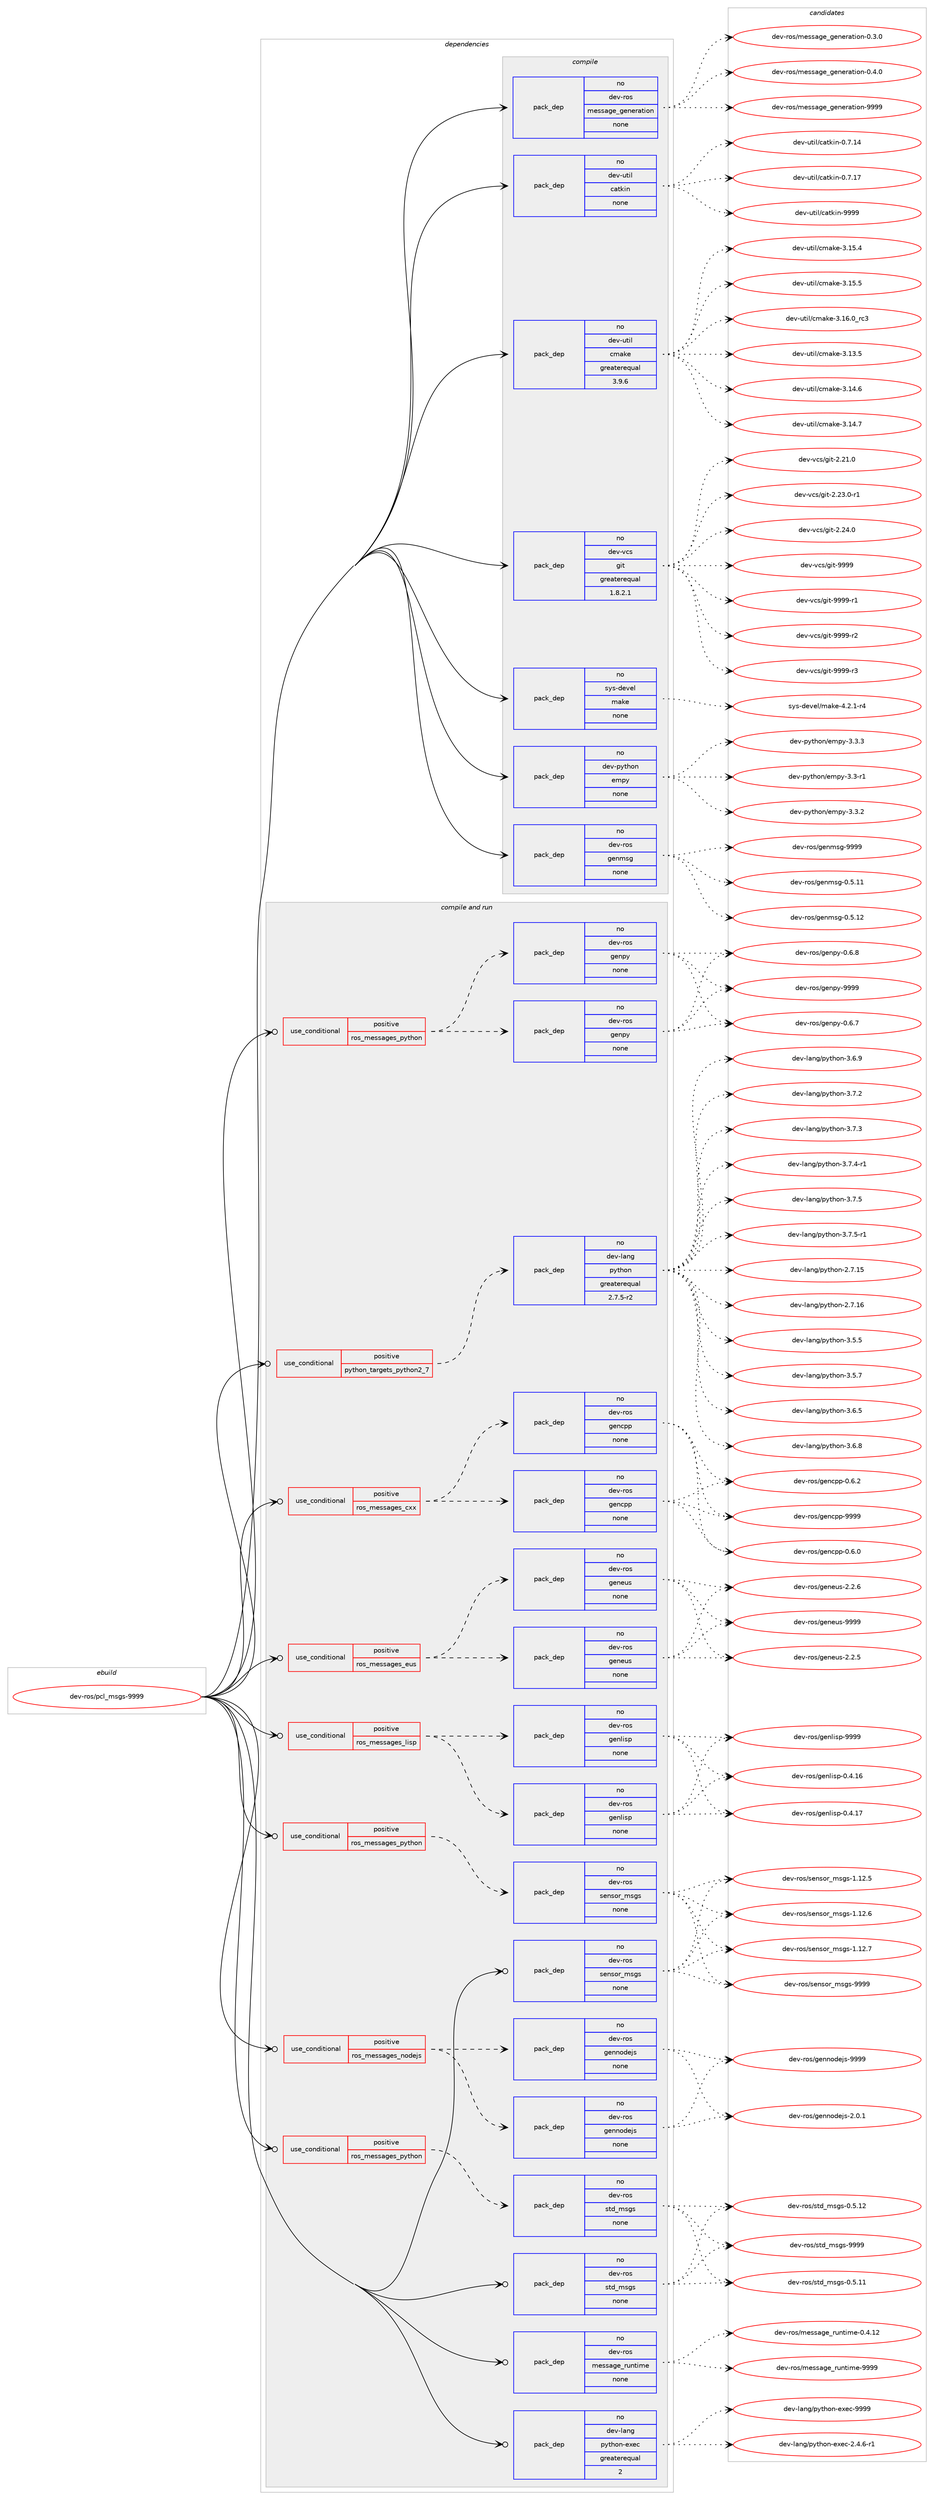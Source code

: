 digraph prolog {

# *************
# Graph options
# *************

newrank=true;
concentrate=true;
compound=true;
graph [rankdir=LR,fontname=Helvetica,fontsize=10,ranksep=1.5];#, ranksep=2.5, nodesep=0.2];
edge  [arrowhead=vee];
node  [fontname=Helvetica,fontsize=10];

# **********
# The ebuild
# **********

subgraph cluster_leftcol {
color=gray;
rank=same;
label=<<i>ebuild</i>>;
id [label="dev-ros/pcl_msgs-9999", color=red, width=4, href="../dev-ros/pcl_msgs-9999.svg"];
}

# ****************
# The dependencies
# ****************

subgraph cluster_midcol {
color=gray;
label=<<i>dependencies</i>>;
subgraph cluster_compile {
fillcolor="#eeeeee";
style=filled;
label=<<i>compile</i>>;
subgraph pack491862 {
dependency657878 [label=<<TABLE BORDER="0" CELLBORDER="1" CELLSPACING="0" CELLPADDING="4" WIDTH="220"><TR><TD ROWSPAN="6" CELLPADDING="30">pack_dep</TD></TR><TR><TD WIDTH="110">no</TD></TR><TR><TD>dev-python</TD></TR><TR><TD>empy</TD></TR><TR><TD>none</TD></TR><TR><TD></TD></TR></TABLE>>, shape=none, color=blue];
}
id:e -> dependency657878:w [weight=20,style="solid",arrowhead="vee"];
subgraph pack491863 {
dependency657879 [label=<<TABLE BORDER="0" CELLBORDER="1" CELLSPACING="0" CELLPADDING="4" WIDTH="220"><TR><TD ROWSPAN="6" CELLPADDING="30">pack_dep</TD></TR><TR><TD WIDTH="110">no</TD></TR><TR><TD>dev-ros</TD></TR><TR><TD>genmsg</TD></TR><TR><TD>none</TD></TR><TR><TD></TD></TR></TABLE>>, shape=none, color=blue];
}
id:e -> dependency657879:w [weight=20,style="solid",arrowhead="vee"];
subgraph pack491864 {
dependency657880 [label=<<TABLE BORDER="0" CELLBORDER="1" CELLSPACING="0" CELLPADDING="4" WIDTH="220"><TR><TD ROWSPAN="6" CELLPADDING="30">pack_dep</TD></TR><TR><TD WIDTH="110">no</TD></TR><TR><TD>dev-ros</TD></TR><TR><TD>message_generation</TD></TR><TR><TD>none</TD></TR><TR><TD></TD></TR></TABLE>>, shape=none, color=blue];
}
id:e -> dependency657880:w [weight=20,style="solid",arrowhead="vee"];
subgraph pack491865 {
dependency657881 [label=<<TABLE BORDER="0" CELLBORDER="1" CELLSPACING="0" CELLPADDING="4" WIDTH="220"><TR><TD ROWSPAN="6" CELLPADDING="30">pack_dep</TD></TR><TR><TD WIDTH="110">no</TD></TR><TR><TD>dev-util</TD></TR><TR><TD>catkin</TD></TR><TR><TD>none</TD></TR><TR><TD></TD></TR></TABLE>>, shape=none, color=blue];
}
id:e -> dependency657881:w [weight=20,style="solid",arrowhead="vee"];
subgraph pack491866 {
dependency657882 [label=<<TABLE BORDER="0" CELLBORDER="1" CELLSPACING="0" CELLPADDING="4" WIDTH="220"><TR><TD ROWSPAN="6" CELLPADDING="30">pack_dep</TD></TR><TR><TD WIDTH="110">no</TD></TR><TR><TD>dev-util</TD></TR><TR><TD>cmake</TD></TR><TR><TD>greaterequal</TD></TR><TR><TD>3.9.6</TD></TR></TABLE>>, shape=none, color=blue];
}
id:e -> dependency657882:w [weight=20,style="solid",arrowhead="vee"];
subgraph pack491867 {
dependency657883 [label=<<TABLE BORDER="0" CELLBORDER="1" CELLSPACING="0" CELLPADDING="4" WIDTH="220"><TR><TD ROWSPAN="6" CELLPADDING="30">pack_dep</TD></TR><TR><TD WIDTH="110">no</TD></TR><TR><TD>dev-vcs</TD></TR><TR><TD>git</TD></TR><TR><TD>greaterequal</TD></TR><TR><TD>1.8.2.1</TD></TR></TABLE>>, shape=none, color=blue];
}
id:e -> dependency657883:w [weight=20,style="solid",arrowhead="vee"];
subgraph pack491868 {
dependency657884 [label=<<TABLE BORDER="0" CELLBORDER="1" CELLSPACING="0" CELLPADDING="4" WIDTH="220"><TR><TD ROWSPAN="6" CELLPADDING="30">pack_dep</TD></TR><TR><TD WIDTH="110">no</TD></TR><TR><TD>sys-devel</TD></TR><TR><TD>make</TD></TR><TR><TD>none</TD></TR><TR><TD></TD></TR></TABLE>>, shape=none, color=blue];
}
id:e -> dependency657884:w [weight=20,style="solid",arrowhead="vee"];
}
subgraph cluster_compileandrun {
fillcolor="#eeeeee";
style=filled;
label=<<i>compile and run</i>>;
subgraph cond154110 {
dependency657885 [label=<<TABLE BORDER="0" CELLBORDER="1" CELLSPACING="0" CELLPADDING="4"><TR><TD ROWSPAN="3" CELLPADDING="10">use_conditional</TD></TR><TR><TD>positive</TD></TR><TR><TD>python_targets_python2_7</TD></TR></TABLE>>, shape=none, color=red];
subgraph pack491869 {
dependency657886 [label=<<TABLE BORDER="0" CELLBORDER="1" CELLSPACING="0" CELLPADDING="4" WIDTH="220"><TR><TD ROWSPAN="6" CELLPADDING="30">pack_dep</TD></TR><TR><TD WIDTH="110">no</TD></TR><TR><TD>dev-lang</TD></TR><TR><TD>python</TD></TR><TR><TD>greaterequal</TD></TR><TR><TD>2.7.5-r2</TD></TR></TABLE>>, shape=none, color=blue];
}
dependency657885:e -> dependency657886:w [weight=20,style="dashed",arrowhead="vee"];
}
id:e -> dependency657885:w [weight=20,style="solid",arrowhead="odotvee"];
subgraph cond154111 {
dependency657887 [label=<<TABLE BORDER="0" CELLBORDER="1" CELLSPACING="0" CELLPADDING="4"><TR><TD ROWSPAN="3" CELLPADDING="10">use_conditional</TD></TR><TR><TD>positive</TD></TR><TR><TD>ros_messages_cxx</TD></TR></TABLE>>, shape=none, color=red];
subgraph pack491870 {
dependency657888 [label=<<TABLE BORDER="0" CELLBORDER="1" CELLSPACING="0" CELLPADDING="4" WIDTH="220"><TR><TD ROWSPAN="6" CELLPADDING="30">pack_dep</TD></TR><TR><TD WIDTH="110">no</TD></TR><TR><TD>dev-ros</TD></TR><TR><TD>gencpp</TD></TR><TR><TD>none</TD></TR><TR><TD></TD></TR></TABLE>>, shape=none, color=blue];
}
dependency657887:e -> dependency657888:w [weight=20,style="dashed",arrowhead="vee"];
subgraph pack491871 {
dependency657889 [label=<<TABLE BORDER="0" CELLBORDER="1" CELLSPACING="0" CELLPADDING="4" WIDTH="220"><TR><TD ROWSPAN="6" CELLPADDING="30">pack_dep</TD></TR><TR><TD WIDTH="110">no</TD></TR><TR><TD>dev-ros</TD></TR><TR><TD>gencpp</TD></TR><TR><TD>none</TD></TR><TR><TD></TD></TR></TABLE>>, shape=none, color=blue];
}
dependency657887:e -> dependency657889:w [weight=20,style="dashed",arrowhead="vee"];
}
id:e -> dependency657887:w [weight=20,style="solid",arrowhead="odotvee"];
subgraph cond154112 {
dependency657890 [label=<<TABLE BORDER="0" CELLBORDER="1" CELLSPACING="0" CELLPADDING="4"><TR><TD ROWSPAN="3" CELLPADDING="10">use_conditional</TD></TR><TR><TD>positive</TD></TR><TR><TD>ros_messages_eus</TD></TR></TABLE>>, shape=none, color=red];
subgraph pack491872 {
dependency657891 [label=<<TABLE BORDER="0" CELLBORDER="1" CELLSPACING="0" CELLPADDING="4" WIDTH="220"><TR><TD ROWSPAN="6" CELLPADDING="30">pack_dep</TD></TR><TR><TD WIDTH="110">no</TD></TR><TR><TD>dev-ros</TD></TR><TR><TD>geneus</TD></TR><TR><TD>none</TD></TR><TR><TD></TD></TR></TABLE>>, shape=none, color=blue];
}
dependency657890:e -> dependency657891:w [weight=20,style="dashed",arrowhead="vee"];
subgraph pack491873 {
dependency657892 [label=<<TABLE BORDER="0" CELLBORDER="1" CELLSPACING="0" CELLPADDING="4" WIDTH="220"><TR><TD ROWSPAN="6" CELLPADDING="30">pack_dep</TD></TR><TR><TD WIDTH="110">no</TD></TR><TR><TD>dev-ros</TD></TR><TR><TD>geneus</TD></TR><TR><TD>none</TD></TR><TR><TD></TD></TR></TABLE>>, shape=none, color=blue];
}
dependency657890:e -> dependency657892:w [weight=20,style="dashed",arrowhead="vee"];
}
id:e -> dependency657890:w [weight=20,style="solid",arrowhead="odotvee"];
subgraph cond154113 {
dependency657893 [label=<<TABLE BORDER="0" CELLBORDER="1" CELLSPACING="0" CELLPADDING="4"><TR><TD ROWSPAN="3" CELLPADDING="10">use_conditional</TD></TR><TR><TD>positive</TD></TR><TR><TD>ros_messages_lisp</TD></TR></TABLE>>, shape=none, color=red];
subgraph pack491874 {
dependency657894 [label=<<TABLE BORDER="0" CELLBORDER="1" CELLSPACING="0" CELLPADDING="4" WIDTH="220"><TR><TD ROWSPAN="6" CELLPADDING="30">pack_dep</TD></TR><TR><TD WIDTH="110">no</TD></TR><TR><TD>dev-ros</TD></TR><TR><TD>genlisp</TD></TR><TR><TD>none</TD></TR><TR><TD></TD></TR></TABLE>>, shape=none, color=blue];
}
dependency657893:e -> dependency657894:w [weight=20,style="dashed",arrowhead="vee"];
subgraph pack491875 {
dependency657895 [label=<<TABLE BORDER="0" CELLBORDER="1" CELLSPACING="0" CELLPADDING="4" WIDTH="220"><TR><TD ROWSPAN="6" CELLPADDING="30">pack_dep</TD></TR><TR><TD WIDTH="110">no</TD></TR><TR><TD>dev-ros</TD></TR><TR><TD>genlisp</TD></TR><TR><TD>none</TD></TR><TR><TD></TD></TR></TABLE>>, shape=none, color=blue];
}
dependency657893:e -> dependency657895:w [weight=20,style="dashed",arrowhead="vee"];
}
id:e -> dependency657893:w [weight=20,style="solid",arrowhead="odotvee"];
subgraph cond154114 {
dependency657896 [label=<<TABLE BORDER="0" CELLBORDER="1" CELLSPACING="0" CELLPADDING="4"><TR><TD ROWSPAN="3" CELLPADDING="10">use_conditional</TD></TR><TR><TD>positive</TD></TR><TR><TD>ros_messages_nodejs</TD></TR></TABLE>>, shape=none, color=red];
subgraph pack491876 {
dependency657897 [label=<<TABLE BORDER="0" CELLBORDER="1" CELLSPACING="0" CELLPADDING="4" WIDTH="220"><TR><TD ROWSPAN="6" CELLPADDING="30">pack_dep</TD></TR><TR><TD WIDTH="110">no</TD></TR><TR><TD>dev-ros</TD></TR><TR><TD>gennodejs</TD></TR><TR><TD>none</TD></TR><TR><TD></TD></TR></TABLE>>, shape=none, color=blue];
}
dependency657896:e -> dependency657897:w [weight=20,style="dashed",arrowhead="vee"];
subgraph pack491877 {
dependency657898 [label=<<TABLE BORDER="0" CELLBORDER="1" CELLSPACING="0" CELLPADDING="4" WIDTH="220"><TR><TD ROWSPAN="6" CELLPADDING="30">pack_dep</TD></TR><TR><TD WIDTH="110">no</TD></TR><TR><TD>dev-ros</TD></TR><TR><TD>gennodejs</TD></TR><TR><TD>none</TD></TR><TR><TD></TD></TR></TABLE>>, shape=none, color=blue];
}
dependency657896:e -> dependency657898:w [weight=20,style="dashed",arrowhead="vee"];
}
id:e -> dependency657896:w [weight=20,style="solid",arrowhead="odotvee"];
subgraph cond154115 {
dependency657899 [label=<<TABLE BORDER="0" CELLBORDER="1" CELLSPACING="0" CELLPADDING="4"><TR><TD ROWSPAN="3" CELLPADDING="10">use_conditional</TD></TR><TR><TD>positive</TD></TR><TR><TD>ros_messages_python</TD></TR></TABLE>>, shape=none, color=red];
subgraph pack491878 {
dependency657900 [label=<<TABLE BORDER="0" CELLBORDER="1" CELLSPACING="0" CELLPADDING="4" WIDTH="220"><TR><TD ROWSPAN="6" CELLPADDING="30">pack_dep</TD></TR><TR><TD WIDTH="110">no</TD></TR><TR><TD>dev-ros</TD></TR><TR><TD>genpy</TD></TR><TR><TD>none</TD></TR><TR><TD></TD></TR></TABLE>>, shape=none, color=blue];
}
dependency657899:e -> dependency657900:w [weight=20,style="dashed",arrowhead="vee"];
subgraph pack491879 {
dependency657901 [label=<<TABLE BORDER="0" CELLBORDER="1" CELLSPACING="0" CELLPADDING="4" WIDTH="220"><TR><TD ROWSPAN="6" CELLPADDING="30">pack_dep</TD></TR><TR><TD WIDTH="110">no</TD></TR><TR><TD>dev-ros</TD></TR><TR><TD>genpy</TD></TR><TR><TD>none</TD></TR><TR><TD></TD></TR></TABLE>>, shape=none, color=blue];
}
dependency657899:e -> dependency657901:w [weight=20,style="dashed",arrowhead="vee"];
}
id:e -> dependency657899:w [weight=20,style="solid",arrowhead="odotvee"];
subgraph cond154116 {
dependency657902 [label=<<TABLE BORDER="0" CELLBORDER="1" CELLSPACING="0" CELLPADDING="4"><TR><TD ROWSPAN="3" CELLPADDING="10">use_conditional</TD></TR><TR><TD>positive</TD></TR><TR><TD>ros_messages_python</TD></TR></TABLE>>, shape=none, color=red];
subgraph pack491880 {
dependency657903 [label=<<TABLE BORDER="0" CELLBORDER="1" CELLSPACING="0" CELLPADDING="4" WIDTH="220"><TR><TD ROWSPAN="6" CELLPADDING="30">pack_dep</TD></TR><TR><TD WIDTH="110">no</TD></TR><TR><TD>dev-ros</TD></TR><TR><TD>sensor_msgs</TD></TR><TR><TD>none</TD></TR><TR><TD></TD></TR></TABLE>>, shape=none, color=blue];
}
dependency657902:e -> dependency657903:w [weight=20,style="dashed",arrowhead="vee"];
}
id:e -> dependency657902:w [weight=20,style="solid",arrowhead="odotvee"];
subgraph cond154117 {
dependency657904 [label=<<TABLE BORDER="0" CELLBORDER="1" CELLSPACING="0" CELLPADDING="4"><TR><TD ROWSPAN="3" CELLPADDING="10">use_conditional</TD></TR><TR><TD>positive</TD></TR><TR><TD>ros_messages_python</TD></TR></TABLE>>, shape=none, color=red];
subgraph pack491881 {
dependency657905 [label=<<TABLE BORDER="0" CELLBORDER="1" CELLSPACING="0" CELLPADDING="4" WIDTH="220"><TR><TD ROWSPAN="6" CELLPADDING="30">pack_dep</TD></TR><TR><TD WIDTH="110">no</TD></TR><TR><TD>dev-ros</TD></TR><TR><TD>std_msgs</TD></TR><TR><TD>none</TD></TR><TR><TD></TD></TR></TABLE>>, shape=none, color=blue];
}
dependency657904:e -> dependency657905:w [weight=20,style="dashed",arrowhead="vee"];
}
id:e -> dependency657904:w [weight=20,style="solid",arrowhead="odotvee"];
subgraph pack491882 {
dependency657906 [label=<<TABLE BORDER="0" CELLBORDER="1" CELLSPACING="0" CELLPADDING="4" WIDTH="220"><TR><TD ROWSPAN="6" CELLPADDING="30">pack_dep</TD></TR><TR><TD WIDTH="110">no</TD></TR><TR><TD>dev-lang</TD></TR><TR><TD>python-exec</TD></TR><TR><TD>greaterequal</TD></TR><TR><TD>2</TD></TR></TABLE>>, shape=none, color=blue];
}
id:e -> dependency657906:w [weight=20,style="solid",arrowhead="odotvee"];
subgraph pack491883 {
dependency657907 [label=<<TABLE BORDER="0" CELLBORDER="1" CELLSPACING="0" CELLPADDING="4" WIDTH="220"><TR><TD ROWSPAN="6" CELLPADDING="30">pack_dep</TD></TR><TR><TD WIDTH="110">no</TD></TR><TR><TD>dev-ros</TD></TR><TR><TD>message_runtime</TD></TR><TR><TD>none</TD></TR><TR><TD></TD></TR></TABLE>>, shape=none, color=blue];
}
id:e -> dependency657907:w [weight=20,style="solid",arrowhead="odotvee"];
subgraph pack491884 {
dependency657908 [label=<<TABLE BORDER="0" CELLBORDER="1" CELLSPACING="0" CELLPADDING="4" WIDTH="220"><TR><TD ROWSPAN="6" CELLPADDING="30">pack_dep</TD></TR><TR><TD WIDTH="110">no</TD></TR><TR><TD>dev-ros</TD></TR><TR><TD>sensor_msgs</TD></TR><TR><TD>none</TD></TR><TR><TD></TD></TR></TABLE>>, shape=none, color=blue];
}
id:e -> dependency657908:w [weight=20,style="solid",arrowhead="odotvee"];
subgraph pack491885 {
dependency657909 [label=<<TABLE BORDER="0" CELLBORDER="1" CELLSPACING="0" CELLPADDING="4" WIDTH="220"><TR><TD ROWSPAN="6" CELLPADDING="30">pack_dep</TD></TR><TR><TD WIDTH="110">no</TD></TR><TR><TD>dev-ros</TD></TR><TR><TD>std_msgs</TD></TR><TR><TD>none</TD></TR><TR><TD></TD></TR></TABLE>>, shape=none, color=blue];
}
id:e -> dependency657909:w [weight=20,style="solid",arrowhead="odotvee"];
}
subgraph cluster_run {
fillcolor="#eeeeee";
style=filled;
label=<<i>run</i>>;
}
}

# **************
# The candidates
# **************

subgraph cluster_choices {
rank=same;
color=gray;
label=<<i>candidates</i>>;

subgraph choice491862 {
color=black;
nodesep=1;
choice1001011184511212111610411111047101109112121455146514511449 [label="dev-python/empy-3.3-r1", color=red, width=4,href="../dev-python/empy-3.3-r1.svg"];
choice1001011184511212111610411111047101109112121455146514650 [label="dev-python/empy-3.3.2", color=red, width=4,href="../dev-python/empy-3.3.2.svg"];
choice1001011184511212111610411111047101109112121455146514651 [label="dev-python/empy-3.3.3", color=red, width=4,href="../dev-python/empy-3.3.3.svg"];
dependency657878:e -> choice1001011184511212111610411111047101109112121455146514511449:w [style=dotted,weight="100"];
dependency657878:e -> choice1001011184511212111610411111047101109112121455146514650:w [style=dotted,weight="100"];
dependency657878:e -> choice1001011184511212111610411111047101109112121455146514651:w [style=dotted,weight="100"];
}
subgraph choice491863 {
color=black;
nodesep=1;
choice100101118451141111154710310111010911510345484653464949 [label="dev-ros/genmsg-0.5.11", color=red, width=4,href="../dev-ros/genmsg-0.5.11.svg"];
choice100101118451141111154710310111010911510345484653464950 [label="dev-ros/genmsg-0.5.12", color=red, width=4,href="../dev-ros/genmsg-0.5.12.svg"];
choice10010111845114111115471031011101091151034557575757 [label="dev-ros/genmsg-9999", color=red, width=4,href="../dev-ros/genmsg-9999.svg"];
dependency657879:e -> choice100101118451141111154710310111010911510345484653464949:w [style=dotted,weight="100"];
dependency657879:e -> choice100101118451141111154710310111010911510345484653464950:w [style=dotted,weight="100"];
dependency657879:e -> choice10010111845114111115471031011101091151034557575757:w [style=dotted,weight="100"];
}
subgraph choice491864 {
color=black;
nodesep=1;
choice1001011184511411111547109101115115971031019510310111010111497116105111110454846514648 [label="dev-ros/message_generation-0.3.0", color=red, width=4,href="../dev-ros/message_generation-0.3.0.svg"];
choice1001011184511411111547109101115115971031019510310111010111497116105111110454846524648 [label="dev-ros/message_generation-0.4.0", color=red, width=4,href="../dev-ros/message_generation-0.4.0.svg"];
choice10010111845114111115471091011151159710310195103101110101114971161051111104557575757 [label="dev-ros/message_generation-9999", color=red, width=4,href="../dev-ros/message_generation-9999.svg"];
dependency657880:e -> choice1001011184511411111547109101115115971031019510310111010111497116105111110454846514648:w [style=dotted,weight="100"];
dependency657880:e -> choice1001011184511411111547109101115115971031019510310111010111497116105111110454846524648:w [style=dotted,weight="100"];
dependency657880:e -> choice10010111845114111115471091011151159710310195103101110101114971161051111104557575757:w [style=dotted,weight="100"];
}
subgraph choice491865 {
color=black;
nodesep=1;
choice1001011184511711610510847999711610710511045484655464952 [label="dev-util/catkin-0.7.14", color=red, width=4,href="../dev-util/catkin-0.7.14.svg"];
choice1001011184511711610510847999711610710511045484655464955 [label="dev-util/catkin-0.7.17", color=red, width=4,href="../dev-util/catkin-0.7.17.svg"];
choice100101118451171161051084799971161071051104557575757 [label="dev-util/catkin-9999", color=red, width=4,href="../dev-util/catkin-9999.svg"];
dependency657881:e -> choice1001011184511711610510847999711610710511045484655464952:w [style=dotted,weight="100"];
dependency657881:e -> choice1001011184511711610510847999711610710511045484655464955:w [style=dotted,weight="100"];
dependency657881:e -> choice100101118451171161051084799971161071051104557575757:w [style=dotted,weight="100"];
}
subgraph choice491866 {
color=black;
nodesep=1;
choice1001011184511711610510847991099710710145514649514653 [label="dev-util/cmake-3.13.5", color=red, width=4,href="../dev-util/cmake-3.13.5.svg"];
choice1001011184511711610510847991099710710145514649524654 [label="dev-util/cmake-3.14.6", color=red, width=4,href="../dev-util/cmake-3.14.6.svg"];
choice1001011184511711610510847991099710710145514649524655 [label="dev-util/cmake-3.14.7", color=red, width=4,href="../dev-util/cmake-3.14.7.svg"];
choice1001011184511711610510847991099710710145514649534652 [label="dev-util/cmake-3.15.4", color=red, width=4,href="../dev-util/cmake-3.15.4.svg"];
choice1001011184511711610510847991099710710145514649534653 [label="dev-util/cmake-3.15.5", color=red, width=4,href="../dev-util/cmake-3.15.5.svg"];
choice1001011184511711610510847991099710710145514649544648951149951 [label="dev-util/cmake-3.16.0_rc3", color=red, width=4,href="../dev-util/cmake-3.16.0_rc3.svg"];
dependency657882:e -> choice1001011184511711610510847991099710710145514649514653:w [style=dotted,weight="100"];
dependency657882:e -> choice1001011184511711610510847991099710710145514649524654:w [style=dotted,weight="100"];
dependency657882:e -> choice1001011184511711610510847991099710710145514649524655:w [style=dotted,weight="100"];
dependency657882:e -> choice1001011184511711610510847991099710710145514649534652:w [style=dotted,weight="100"];
dependency657882:e -> choice1001011184511711610510847991099710710145514649534653:w [style=dotted,weight="100"];
dependency657882:e -> choice1001011184511711610510847991099710710145514649544648951149951:w [style=dotted,weight="100"];
}
subgraph choice491867 {
color=black;
nodesep=1;
choice10010111845118991154710310511645504650494648 [label="dev-vcs/git-2.21.0", color=red, width=4,href="../dev-vcs/git-2.21.0.svg"];
choice100101118451189911547103105116455046505146484511449 [label="dev-vcs/git-2.23.0-r1", color=red, width=4,href="../dev-vcs/git-2.23.0-r1.svg"];
choice10010111845118991154710310511645504650524648 [label="dev-vcs/git-2.24.0", color=red, width=4,href="../dev-vcs/git-2.24.0.svg"];
choice1001011184511899115471031051164557575757 [label="dev-vcs/git-9999", color=red, width=4,href="../dev-vcs/git-9999.svg"];
choice10010111845118991154710310511645575757574511449 [label="dev-vcs/git-9999-r1", color=red, width=4,href="../dev-vcs/git-9999-r1.svg"];
choice10010111845118991154710310511645575757574511450 [label="dev-vcs/git-9999-r2", color=red, width=4,href="../dev-vcs/git-9999-r2.svg"];
choice10010111845118991154710310511645575757574511451 [label="dev-vcs/git-9999-r3", color=red, width=4,href="../dev-vcs/git-9999-r3.svg"];
dependency657883:e -> choice10010111845118991154710310511645504650494648:w [style=dotted,weight="100"];
dependency657883:e -> choice100101118451189911547103105116455046505146484511449:w [style=dotted,weight="100"];
dependency657883:e -> choice10010111845118991154710310511645504650524648:w [style=dotted,weight="100"];
dependency657883:e -> choice1001011184511899115471031051164557575757:w [style=dotted,weight="100"];
dependency657883:e -> choice10010111845118991154710310511645575757574511449:w [style=dotted,weight="100"];
dependency657883:e -> choice10010111845118991154710310511645575757574511450:w [style=dotted,weight="100"];
dependency657883:e -> choice10010111845118991154710310511645575757574511451:w [style=dotted,weight="100"];
}
subgraph choice491868 {
color=black;
nodesep=1;
choice1151211154510010111810110847109971071014552465046494511452 [label="sys-devel/make-4.2.1-r4", color=red, width=4,href="../sys-devel/make-4.2.1-r4.svg"];
dependency657884:e -> choice1151211154510010111810110847109971071014552465046494511452:w [style=dotted,weight="100"];
}
subgraph choice491869 {
color=black;
nodesep=1;
choice10010111845108971101034711212111610411111045504655464953 [label="dev-lang/python-2.7.15", color=red, width=4,href="../dev-lang/python-2.7.15.svg"];
choice10010111845108971101034711212111610411111045504655464954 [label="dev-lang/python-2.7.16", color=red, width=4,href="../dev-lang/python-2.7.16.svg"];
choice100101118451089711010347112121116104111110455146534653 [label="dev-lang/python-3.5.5", color=red, width=4,href="../dev-lang/python-3.5.5.svg"];
choice100101118451089711010347112121116104111110455146534655 [label="dev-lang/python-3.5.7", color=red, width=4,href="../dev-lang/python-3.5.7.svg"];
choice100101118451089711010347112121116104111110455146544653 [label="dev-lang/python-3.6.5", color=red, width=4,href="../dev-lang/python-3.6.5.svg"];
choice100101118451089711010347112121116104111110455146544656 [label="dev-lang/python-3.6.8", color=red, width=4,href="../dev-lang/python-3.6.8.svg"];
choice100101118451089711010347112121116104111110455146544657 [label="dev-lang/python-3.6.9", color=red, width=4,href="../dev-lang/python-3.6.9.svg"];
choice100101118451089711010347112121116104111110455146554650 [label="dev-lang/python-3.7.2", color=red, width=4,href="../dev-lang/python-3.7.2.svg"];
choice100101118451089711010347112121116104111110455146554651 [label="dev-lang/python-3.7.3", color=red, width=4,href="../dev-lang/python-3.7.3.svg"];
choice1001011184510897110103471121211161041111104551465546524511449 [label="dev-lang/python-3.7.4-r1", color=red, width=4,href="../dev-lang/python-3.7.4-r1.svg"];
choice100101118451089711010347112121116104111110455146554653 [label="dev-lang/python-3.7.5", color=red, width=4,href="../dev-lang/python-3.7.5.svg"];
choice1001011184510897110103471121211161041111104551465546534511449 [label="dev-lang/python-3.7.5-r1", color=red, width=4,href="../dev-lang/python-3.7.5-r1.svg"];
dependency657886:e -> choice10010111845108971101034711212111610411111045504655464953:w [style=dotted,weight="100"];
dependency657886:e -> choice10010111845108971101034711212111610411111045504655464954:w [style=dotted,weight="100"];
dependency657886:e -> choice100101118451089711010347112121116104111110455146534653:w [style=dotted,weight="100"];
dependency657886:e -> choice100101118451089711010347112121116104111110455146534655:w [style=dotted,weight="100"];
dependency657886:e -> choice100101118451089711010347112121116104111110455146544653:w [style=dotted,weight="100"];
dependency657886:e -> choice100101118451089711010347112121116104111110455146544656:w [style=dotted,weight="100"];
dependency657886:e -> choice100101118451089711010347112121116104111110455146544657:w [style=dotted,weight="100"];
dependency657886:e -> choice100101118451089711010347112121116104111110455146554650:w [style=dotted,weight="100"];
dependency657886:e -> choice100101118451089711010347112121116104111110455146554651:w [style=dotted,weight="100"];
dependency657886:e -> choice1001011184510897110103471121211161041111104551465546524511449:w [style=dotted,weight="100"];
dependency657886:e -> choice100101118451089711010347112121116104111110455146554653:w [style=dotted,weight="100"];
dependency657886:e -> choice1001011184510897110103471121211161041111104551465546534511449:w [style=dotted,weight="100"];
}
subgraph choice491870 {
color=black;
nodesep=1;
choice100101118451141111154710310111099112112454846544648 [label="dev-ros/gencpp-0.6.0", color=red, width=4,href="../dev-ros/gencpp-0.6.0.svg"];
choice100101118451141111154710310111099112112454846544650 [label="dev-ros/gencpp-0.6.2", color=red, width=4,href="../dev-ros/gencpp-0.6.2.svg"];
choice1001011184511411111547103101110991121124557575757 [label="dev-ros/gencpp-9999", color=red, width=4,href="../dev-ros/gencpp-9999.svg"];
dependency657888:e -> choice100101118451141111154710310111099112112454846544648:w [style=dotted,weight="100"];
dependency657888:e -> choice100101118451141111154710310111099112112454846544650:w [style=dotted,weight="100"];
dependency657888:e -> choice1001011184511411111547103101110991121124557575757:w [style=dotted,weight="100"];
}
subgraph choice491871 {
color=black;
nodesep=1;
choice100101118451141111154710310111099112112454846544648 [label="dev-ros/gencpp-0.6.0", color=red, width=4,href="../dev-ros/gencpp-0.6.0.svg"];
choice100101118451141111154710310111099112112454846544650 [label="dev-ros/gencpp-0.6.2", color=red, width=4,href="../dev-ros/gencpp-0.6.2.svg"];
choice1001011184511411111547103101110991121124557575757 [label="dev-ros/gencpp-9999", color=red, width=4,href="../dev-ros/gencpp-9999.svg"];
dependency657889:e -> choice100101118451141111154710310111099112112454846544648:w [style=dotted,weight="100"];
dependency657889:e -> choice100101118451141111154710310111099112112454846544650:w [style=dotted,weight="100"];
dependency657889:e -> choice1001011184511411111547103101110991121124557575757:w [style=dotted,weight="100"];
}
subgraph choice491872 {
color=black;
nodesep=1;
choice1001011184511411111547103101110101117115455046504653 [label="dev-ros/geneus-2.2.5", color=red, width=4,href="../dev-ros/geneus-2.2.5.svg"];
choice1001011184511411111547103101110101117115455046504654 [label="dev-ros/geneus-2.2.6", color=red, width=4,href="../dev-ros/geneus-2.2.6.svg"];
choice10010111845114111115471031011101011171154557575757 [label="dev-ros/geneus-9999", color=red, width=4,href="../dev-ros/geneus-9999.svg"];
dependency657891:e -> choice1001011184511411111547103101110101117115455046504653:w [style=dotted,weight="100"];
dependency657891:e -> choice1001011184511411111547103101110101117115455046504654:w [style=dotted,weight="100"];
dependency657891:e -> choice10010111845114111115471031011101011171154557575757:w [style=dotted,weight="100"];
}
subgraph choice491873 {
color=black;
nodesep=1;
choice1001011184511411111547103101110101117115455046504653 [label="dev-ros/geneus-2.2.5", color=red, width=4,href="../dev-ros/geneus-2.2.5.svg"];
choice1001011184511411111547103101110101117115455046504654 [label="dev-ros/geneus-2.2.6", color=red, width=4,href="../dev-ros/geneus-2.2.6.svg"];
choice10010111845114111115471031011101011171154557575757 [label="dev-ros/geneus-9999", color=red, width=4,href="../dev-ros/geneus-9999.svg"];
dependency657892:e -> choice1001011184511411111547103101110101117115455046504653:w [style=dotted,weight="100"];
dependency657892:e -> choice1001011184511411111547103101110101117115455046504654:w [style=dotted,weight="100"];
dependency657892:e -> choice10010111845114111115471031011101011171154557575757:w [style=dotted,weight="100"];
}
subgraph choice491874 {
color=black;
nodesep=1;
choice100101118451141111154710310111010810511511245484652464954 [label="dev-ros/genlisp-0.4.16", color=red, width=4,href="../dev-ros/genlisp-0.4.16.svg"];
choice100101118451141111154710310111010810511511245484652464955 [label="dev-ros/genlisp-0.4.17", color=red, width=4,href="../dev-ros/genlisp-0.4.17.svg"];
choice10010111845114111115471031011101081051151124557575757 [label="dev-ros/genlisp-9999", color=red, width=4,href="../dev-ros/genlisp-9999.svg"];
dependency657894:e -> choice100101118451141111154710310111010810511511245484652464954:w [style=dotted,weight="100"];
dependency657894:e -> choice100101118451141111154710310111010810511511245484652464955:w [style=dotted,weight="100"];
dependency657894:e -> choice10010111845114111115471031011101081051151124557575757:w [style=dotted,weight="100"];
}
subgraph choice491875 {
color=black;
nodesep=1;
choice100101118451141111154710310111010810511511245484652464954 [label="dev-ros/genlisp-0.4.16", color=red, width=4,href="../dev-ros/genlisp-0.4.16.svg"];
choice100101118451141111154710310111010810511511245484652464955 [label="dev-ros/genlisp-0.4.17", color=red, width=4,href="../dev-ros/genlisp-0.4.17.svg"];
choice10010111845114111115471031011101081051151124557575757 [label="dev-ros/genlisp-9999", color=red, width=4,href="../dev-ros/genlisp-9999.svg"];
dependency657895:e -> choice100101118451141111154710310111010810511511245484652464954:w [style=dotted,weight="100"];
dependency657895:e -> choice100101118451141111154710310111010810511511245484652464955:w [style=dotted,weight="100"];
dependency657895:e -> choice10010111845114111115471031011101081051151124557575757:w [style=dotted,weight="100"];
}
subgraph choice491876 {
color=black;
nodesep=1;
choice1001011184511411111547103101110110111100101106115455046484649 [label="dev-ros/gennodejs-2.0.1", color=red, width=4,href="../dev-ros/gennodejs-2.0.1.svg"];
choice10010111845114111115471031011101101111001011061154557575757 [label="dev-ros/gennodejs-9999", color=red, width=4,href="../dev-ros/gennodejs-9999.svg"];
dependency657897:e -> choice1001011184511411111547103101110110111100101106115455046484649:w [style=dotted,weight="100"];
dependency657897:e -> choice10010111845114111115471031011101101111001011061154557575757:w [style=dotted,weight="100"];
}
subgraph choice491877 {
color=black;
nodesep=1;
choice1001011184511411111547103101110110111100101106115455046484649 [label="dev-ros/gennodejs-2.0.1", color=red, width=4,href="../dev-ros/gennodejs-2.0.1.svg"];
choice10010111845114111115471031011101101111001011061154557575757 [label="dev-ros/gennodejs-9999", color=red, width=4,href="../dev-ros/gennodejs-9999.svg"];
dependency657898:e -> choice1001011184511411111547103101110110111100101106115455046484649:w [style=dotted,weight="100"];
dependency657898:e -> choice10010111845114111115471031011101101111001011061154557575757:w [style=dotted,weight="100"];
}
subgraph choice491878 {
color=black;
nodesep=1;
choice1001011184511411111547103101110112121454846544655 [label="dev-ros/genpy-0.6.7", color=red, width=4,href="../dev-ros/genpy-0.6.7.svg"];
choice1001011184511411111547103101110112121454846544656 [label="dev-ros/genpy-0.6.8", color=red, width=4,href="../dev-ros/genpy-0.6.8.svg"];
choice10010111845114111115471031011101121214557575757 [label="dev-ros/genpy-9999", color=red, width=4,href="../dev-ros/genpy-9999.svg"];
dependency657900:e -> choice1001011184511411111547103101110112121454846544655:w [style=dotted,weight="100"];
dependency657900:e -> choice1001011184511411111547103101110112121454846544656:w [style=dotted,weight="100"];
dependency657900:e -> choice10010111845114111115471031011101121214557575757:w [style=dotted,weight="100"];
}
subgraph choice491879 {
color=black;
nodesep=1;
choice1001011184511411111547103101110112121454846544655 [label="dev-ros/genpy-0.6.7", color=red, width=4,href="../dev-ros/genpy-0.6.7.svg"];
choice1001011184511411111547103101110112121454846544656 [label="dev-ros/genpy-0.6.8", color=red, width=4,href="../dev-ros/genpy-0.6.8.svg"];
choice10010111845114111115471031011101121214557575757 [label="dev-ros/genpy-9999", color=red, width=4,href="../dev-ros/genpy-9999.svg"];
dependency657901:e -> choice1001011184511411111547103101110112121454846544655:w [style=dotted,weight="100"];
dependency657901:e -> choice1001011184511411111547103101110112121454846544656:w [style=dotted,weight="100"];
dependency657901:e -> choice10010111845114111115471031011101121214557575757:w [style=dotted,weight="100"];
}
subgraph choice491880 {
color=black;
nodesep=1;
choice10010111845114111115471151011101151111149510911510311545494649504653 [label="dev-ros/sensor_msgs-1.12.5", color=red, width=4,href="../dev-ros/sensor_msgs-1.12.5.svg"];
choice10010111845114111115471151011101151111149510911510311545494649504654 [label="dev-ros/sensor_msgs-1.12.6", color=red, width=4,href="../dev-ros/sensor_msgs-1.12.6.svg"];
choice10010111845114111115471151011101151111149510911510311545494649504655 [label="dev-ros/sensor_msgs-1.12.7", color=red, width=4,href="../dev-ros/sensor_msgs-1.12.7.svg"];
choice1001011184511411111547115101110115111114951091151031154557575757 [label="dev-ros/sensor_msgs-9999", color=red, width=4,href="../dev-ros/sensor_msgs-9999.svg"];
dependency657903:e -> choice10010111845114111115471151011101151111149510911510311545494649504653:w [style=dotted,weight="100"];
dependency657903:e -> choice10010111845114111115471151011101151111149510911510311545494649504654:w [style=dotted,weight="100"];
dependency657903:e -> choice10010111845114111115471151011101151111149510911510311545494649504655:w [style=dotted,weight="100"];
dependency657903:e -> choice1001011184511411111547115101110115111114951091151031154557575757:w [style=dotted,weight="100"];
}
subgraph choice491881 {
color=black;
nodesep=1;
choice10010111845114111115471151161009510911510311545484653464949 [label="dev-ros/std_msgs-0.5.11", color=red, width=4,href="../dev-ros/std_msgs-0.5.11.svg"];
choice10010111845114111115471151161009510911510311545484653464950 [label="dev-ros/std_msgs-0.5.12", color=red, width=4,href="../dev-ros/std_msgs-0.5.12.svg"];
choice1001011184511411111547115116100951091151031154557575757 [label="dev-ros/std_msgs-9999", color=red, width=4,href="../dev-ros/std_msgs-9999.svg"];
dependency657905:e -> choice10010111845114111115471151161009510911510311545484653464949:w [style=dotted,weight="100"];
dependency657905:e -> choice10010111845114111115471151161009510911510311545484653464950:w [style=dotted,weight="100"];
dependency657905:e -> choice1001011184511411111547115116100951091151031154557575757:w [style=dotted,weight="100"];
}
subgraph choice491882 {
color=black;
nodesep=1;
choice10010111845108971101034711212111610411111045101120101994550465246544511449 [label="dev-lang/python-exec-2.4.6-r1", color=red, width=4,href="../dev-lang/python-exec-2.4.6-r1.svg"];
choice10010111845108971101034711212111610411111045101120101994557575757 [label="dev-lang/python-exec-9999", color=red, width=4,href="../dev-lang/python-exec-9999.svg"];
dependency657906:e -> choice10010111845108971101034711212111610411111045101120101994550465246544511449:w [style=dotted,weight="100"];
dependency657906:e -> choice10010111845108971101034711212111610411111045101120101994557575757:w [style=dotted,weight="100"];
}
subgraph choice491883 {
color=black;
nodesep=1;
choice1001011184511411111547109101115115971031019511411711011610510910145484652464950 [label="dev-ros/message_runtime-0.4.12", color=red, width=4,href="../dev-ros/message_runtime-0.4.12.svg"];
choice100101118451141111154710910111511597103101951141171101161051091014557575757 [label="dev-ros/message_runtime-9999", color=red, width=4,href="../dev-ros/message_runtime-9999.svg"];
dependency657907:e -> choice1001011184511411111547109101115115971031019511411711011610510910145484652464950:w [style=dotted,weight="100"];
dependency657907:e -> choice100101118451141111154710910111511597103101951141171101161051091014557575757:w [style=dotted,weight="100"];
}
subgraph choice491884 {
color=black;
nodesep=1;
choice10010111845114111115471151011101151111149510911510311545494649504653 [label="dev-ros/sensor_msgs-1.12.5", color=red, width=4,href="../dev-ros/sensor_msgs-1.12.5.svg"];
choice10010111845114111115471151011101151111149510911510311545494649504654 [label="dev-ros/sensor_msgs-1.12.6", color=red, width=4,href="../dev-ros/sensor_msgs-1.12.6.svg"];
choice10010111845114111115471151011101151111149510911510311545494649504655 [label="dev-ros/sensor_msgs-1.12.7", color=red, width=4,href="../dev-ros/sensor_msgs-1.12.7.svg"];
choice1001011184511411111547115101110115111114951091151031154557575757 [label="dev-ros/sensor_msgs-9999", color=red, width=4,href="../dev-ros/sensor_msgs-9999.svg"];
dependency657908:e -> choice10010111845114111115471151011101151111149510911510311545494649504653:w [style=dotted,weight="100"];
dependency657908:e -> choice10010111845114111115471151011101151111149510911510311545494649504654:w [style=dotted,weight="100"];
dependency657908:e -> choice10010111845114111115471151011101151111149510911510311545494649504655:w [style=dotted,weight="100"];
dependency657908:e -> choice1001011184511411111547115101110115111114951091151031154557575757:w [style=dotted,weight="100"];
}
subgraph choice491885 {
color=black;
nodesep=1;
choice10010111845114111115471151161009510911510311545484653464949 [label="dev-ros/std_msgs-0.5.11", color=red, width=4,href="../dev-ros/std_msgs-0.5.11.svg"];
choice10010111845114111115471151161009510911510311545484653464950 [label="dev-ros/std_msgs-0.5.12", color=red, width=4,href="../dev-ros/std_msgs-0.5.12.svg"];
choice1001011184511411111547115116100951091151031154557575757 [label="dev-ros/std_msgs-9999", color=red, width=4,href="../dev-ros/std_msgs-9999.svg"];
dependency657909:e -> choice10010111845114111115471151161009510911510311545484653464949:w [style=dotted,weight="100"];
dependency657909:e -> choice10010111845114111115471151161009510911510311545484653464950:w [style=dotted,weight="100"];
dependency657909:e -> choice1001011184511411111547115116100951091151031154557575757:w [style=dotted,weight="100"];
}
}

}
